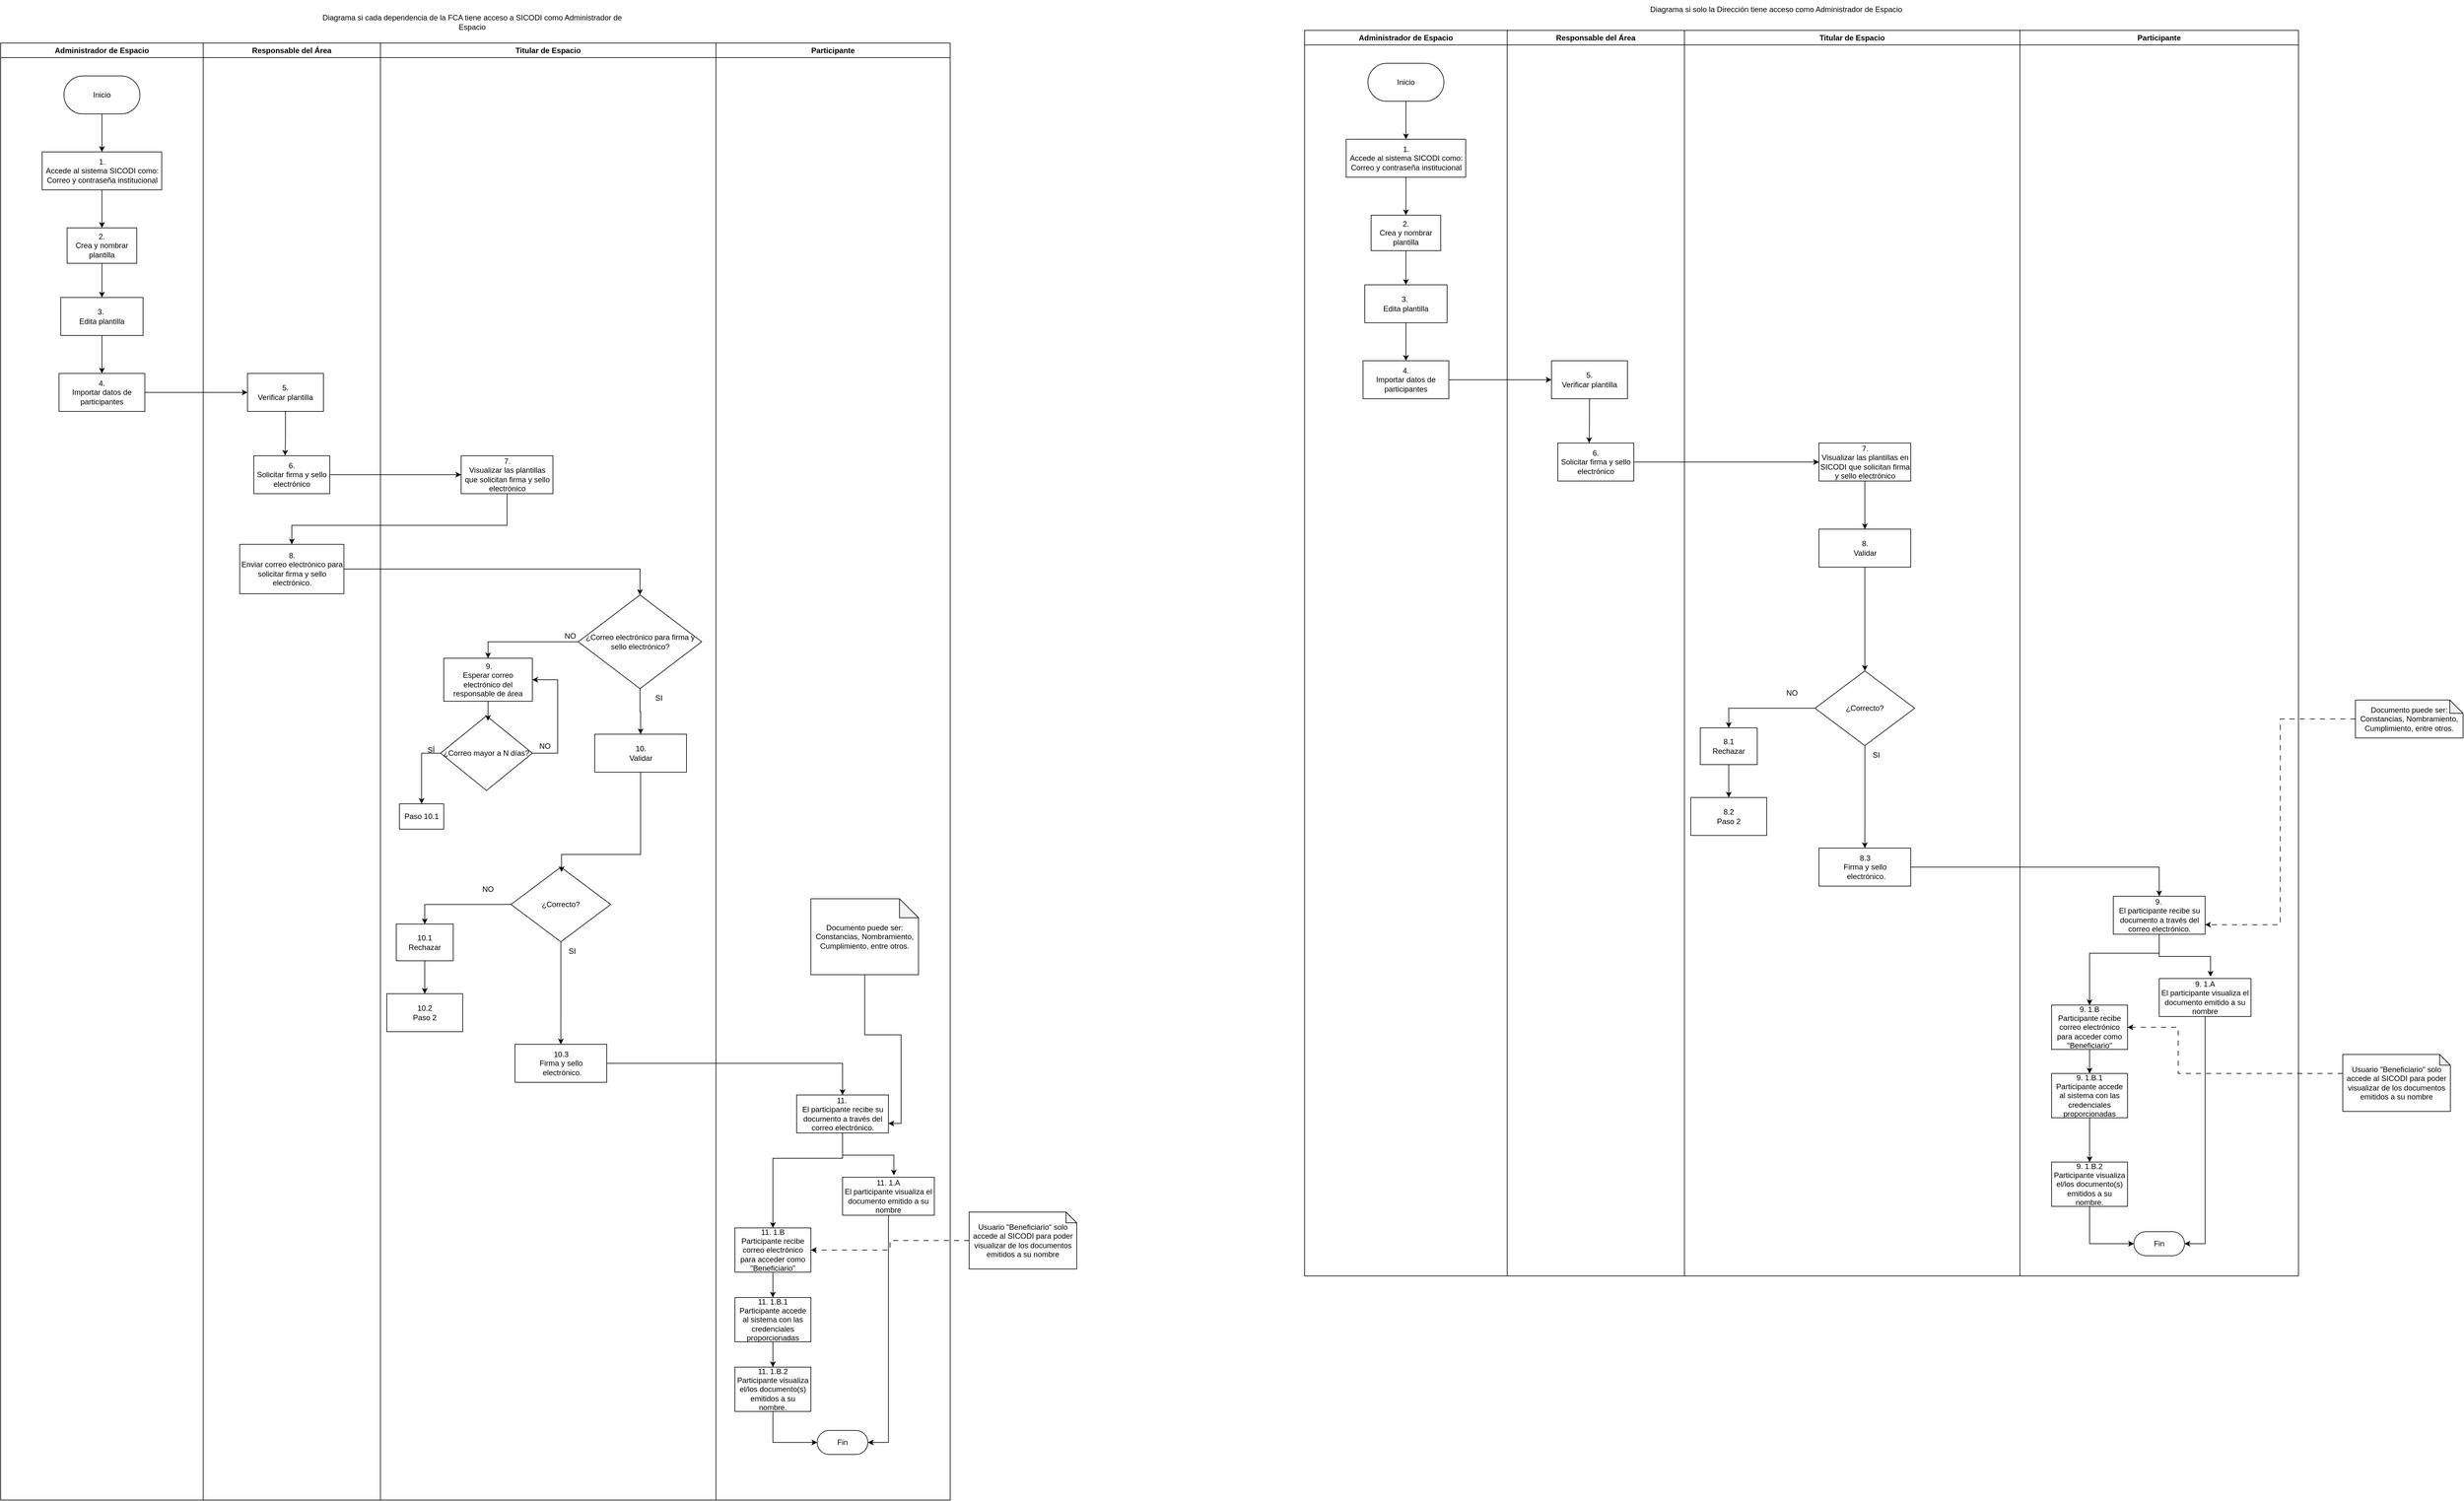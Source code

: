 <mxfile version="26.0.5">
  <diagram name="Page-1" id="e7e014a7-5840-1c2e-5031-d8a46d1fe8dd">
    <mxGraphModel dx="4840" dy="2656" grid="1" gridSize="10" guides="1" tooltips="1" connect="1" arrows="1" fold="1" page="1" pageScale="1" pageWidth="1169" pageHeight="826" background="none" math="0" shadow="0">
      <root>
        <mxCell id="0" />
        <mxCell id="1" parent="0" />
        <mxCell id="2" value="Administrador de Espacio" style="swimlane;whiteSpace=wrap" parent="1" vertex="1">
          <mxGeometry y="128" width="320" height="2302" as="geometry" />
        </mxCell>
        <mxCell id="5J1f-jiPpOXVaAHq2X4_-67" style="edgeStyle=orthogonalEdgeStyle;rounded=0;orthogonalLoop=1;jettySize=auto;html=1;" parent="2" source="fzZ7-fXXEc63i02S0-_m-42" target="fzZ7-fXXEc63i02S0-_m-44" edge="1">
          <mxGeometry relative="1" as="geometry" />
        </mxCell>
        <mxCell id="fzZ7-fXXEc63i02S0-_m-42" value="Inicio" style="rounded=1;whiteSpace=wrap;html=1;arcSize=50;" parent="2" vertex="1">
          <mxGeometry x="100.01" y="52" width="120" height="60" as="geometry" />
        </mxCell>
        <mxCell id="5J1f-jiPpOXVaAHq2X4_-68" style="edgeStyle=orthogonalEdgeStyle;rounded=0;orthogonalLoop=1;jettySize=auto;html=1;entryX=0.5;entryY=0;entryDx=0;entryDy=0;" parent="2" source="fzZ7-fXXEc63i02S0-_m-44" target="fzZ7-fXXEc63i02S0-_m-46" edge="1">
          <mxGeometry relative="1" as="geometry" />
        </mxCell>
        <mxCell id="fzZ7-fXXEc63i02S0-_m-44" value="&lt;div align=&quot;center&quot;&gt;1.&lt;br&gt;&lt;/div&gt;&lt;div&gt;Accede al sistema SICODI como: Correo y contraseña institucional&lt;/div&gt;" style="rounded=0;whiteSpace=wrap;html=1;" parent="2" vertex="1">
          <mxGeometry x="65.57" y="172" width="188.87" height="60" as="geometry" />
        </mxCell>
        <mxCell id="5J1f-jiPpOXVaAHq2X4_-69" style="edgeStyle=orthogonalEdgeStyle;rounded=0;orthogonalLoop=1;jettySize=auto;html=1;entryX=0.5;entryY=0;entryDx=0;entryDy=0;" parent="2" source="fzZ7-fXXEc63i02S0-_m-46" target="5J1f-jiPpOXVaAHq2X4_-41" edge="1">
          <mxGeometry relative="1" as="geometry" />
        </mxCell>
        <mxCell id="fzZ7-fXXEc63i02S0-_m-46" value="&lt;div&gt;2.&lt;br&gt;&lt;/div&gt;&lt;div&gt;Crea y nombrar plantilla&lt;br&gt;&lt;/div&gt;" style="rounded=0;whiteSpace=wrap;html=1;" parent="2" vertex="1">
          <mxGeometry x="105.01" y="292" width="110" height="56" as="geometry" />
        </mxCell>
        <mxCell id="5J1f-jiPpOXVaAHq2X4_-70" style="edgeStyle=orthogonalEdgeStyle;rounded=0;orthogonalLoop=1;jettySize=auto;html=1;exitX=0.5;exitY=1;exitDx=0;exitDy=0;entryX=0.5;entryY=0;entryDx=0;entryDy=0;" parent="2" source="5J1f-jiPpOXVaAHq2X4_-41" target="5J1f-jiPpOXVaAHq2X4_-42" edge="1">
          <mxGeometry relative="1" as="geometry" />
        </mxCell>
        <mxCell id="5J1f-jiPpOXVaAHq2X4_-41" value="&lt;div&gt;3.&amp;nbsp;&lt;/div&gt;&lt;div&gt;Edita plantilla&lt;/div&gt;" style="rounded=0;whiteSpace=wrap;html=1;" parent="2" vertex="1">
          <mxGeometry x="95.01" y="402" width="130" height="60" as="geometry" />
        </mxCell>
        <mxCell id="5J1f-jiPpOXVaAHq2X4_-42" value="&lt;div&gt;4.&lt;/div&gt;&lt;div&gt;Importar datos de participantes&lt;br&gt;&lt;/div&gt;" style="rounded=0;whiteSpace=wrap;html=1;" parent="2" vertex="1">
          <mxGeometry x="92.23" y="522" width="135.57" height="60" as="geometry" />
        </mxCell>
        <mxCell id="3" value="Responsable del Área" style="swimlane;whiteSpace=wrap" parent="1" vertex="1">
          <mxGeometry x="320" y="128" width="280" height="2302" as="geometry" />
        </mxCell>
        <mxCell id="5J1f-jiPpOXVaAHq2X4_-43" value="&lt;div&gt;5.&lt;/div&gt;&lt;div&gt;Verificar plantilla&lt;br&gt;&lt;/div&gt;" style="rounded=0;whiteSpace=wrap;html=1;" parent="3" vertex="1">
          <mxGeometry x="70" y="522" width="120" height="60" as="geometry" />
        </mxCell>
        <mxCell id="5J1f-jiPpOXVaAHq2X4_-44" value="&lt;div&gt;6.&lt;/div&gt;&lt;div&gt;Solicitar firma y sello electrónico&lt;br&gt;&lt;/div&gt;" style="rounded=0;whiteSpace=wrap;html=1;" parent="3" vertex="1">
          <mxGeometry x="80" y="652" width="120" height="60" as="geometry" />
        </mxCell>
        <mxCell id="5J1f-jiPpOXVaAHq2X4_-45" value="&lt;div&gt;8.&lt;/div&gt;Enviar correo electrónico para solicitar firma y sello electrónico." style="rounded=0;whiteSpace=wrap;html=1;" parent="3" vertex="1">
          <mxGeometry x="57.75" y="792" width="164.5" height="78" as="geometry" />
        </mxCell>
        <mxCell id="5J1f-jiPpOXVaAHq2X4_-72" style="edgeStyle=orthogonalEdgeStyle;rounded=0;orthogonalLoop=1;jettySize=auto;html=1;entryX=0.412;entryY=-0.002;entryDx=0;entryDy=0;entryPerimeter=0;" parent="3" source="5J1f-jiPpOXVaAHq2X4_-43" target="5J1f-jiPpOXVaAHq2X4_-44" edge="1">
          <mxGeometry relative="1" as="geometry" />
        </mxCell>
        <mxCell id="4" value="Titular de Espacio" style="swimlane;whiteSpace=wrap" parent="1" vertex="1">
          <mxGeometry x="600" y="128" width="530" height="2302" as="geometry" />
        </mxCell>
        <mxCell id="5J1f-jiPpOXVaAHq2X4_-46" value="&lt;div&gt;7.&lt;/div&gt;&lt;div&gt;Visualizar las plantillas que solicitan firma y sello electrónico&lt;br&gt;&lt;/div&gt;" style="rounded=0;whiteSpace=wrap;html=1;" parent="4" vertex="1">
          <mxGeometry x="127.5" y="652" width="145" height="60" as="geometry" />
        </mxCell>
        <mxCell id="5J1f-jiPpOXVaAHq2X4_-49" style="edgeStyle=orthogonalEdgeStyle;rounded=0;orthogonalLoop=1;jettySize=auto;html=1;entryX=0.5;entryY=0;entryDx=0;entryDy=0;" parent="4" source="5J1f-jiPpOXVaAHq2X4_-47" target="5J1f-jiPpOXVaAHq2X4_-48" edge="1">
          <mxGeometry relative="1" as="geometry" />
        </mxCell>
        <mxCell id="5J1f-jiPpOXVaAHq2X4_-50" style="edgeStyle=orthogonalEdgeStyle;rounded=0;orthogonalLoop=1;jettySize=auto;html=1;entryX=0.5;entryY=0;entryDx=0;entryDy=0;" parent="4" source="5J1f-jiPpOXVaAHq2X4_-47" target="5J1f-jiPpOXVaAHq2X4_-51" edge="1">
          <mxGeometry relative="1" as="geometry">
            <mxPoint x="410" y="1082" as="targetPoint" />
          </mxGeometry>
        </mxCell>
        <mxCell id="5J1f-jiPpOXVaAHq2X4_-47" value="¿Correo electrónico para firma y sello electrónico?" style="rhombus;whiteSpace=wrap;html=1;" parent="4" vertex="1">
          <mxGeometry x="312.5" y="872" width="195" height="148" as="geometry" />
        </mxCell>
        <mxCell id="5J1f-jiPpOXVaAHq2X4_-48" value="&lt;div&gt;&amp;nbsp;9.&lt;/div&gt;&lt;div&gt;Esperar correo electrónico del responsable de área&lt;/div&gt;" style="rounded=0;whiteSpace=wrap;html=1;" parent="4" vertex="1">
          <mxGeometry x="100" y="972" width="140" height="68" as="geometry" />
        </mxCell>
        <mxCell id="5J1f-jiPpOXVaAHq2X4_-51" value="10.&lt;br&gt;&lt;div&gt;Validar&lt;/div&gt;" style="rounded=0;whiteSpace=wrap;html=1;" parent="4" vertex="1">
          <mxGeometry x="338.5" y="1092" width="145" height="60" as="geometry" />
        </mxCell>
        <mxCell id="5J1f-jiPpOXVaAHq2X4_-56" style="edgeStyle=orthogonalEdgeStyle;rounded=0;orthogonalLoop=1;jettySize=auto;html=1;entryX=0.5;entryY=0;entryDx=0;entryDy=0;" parent="4" source="5J1f-jiPpOXVaAHq2X4_-52" target="5J1f-jiPpOXVaAHq2X4_-54" edge="1">
          <mxGeometry relative="1" as="geometry" />
        </mxCell>
        <mxCell id="5J1f-jiPpOXVaAHq2X4_-57" style="edgeStyle=orthogonalEdgeStyle;rounded=0;orthogonalLoop=1;jettySize=auto;html=1;" parent="4" source="5J1f-jiPpOXVaAHq2X4_-52" target="5J1f-jiPpOXVaAHq2X4_-53" edge="1">
          <mxGeometry relative="1" as="geometry" />
        </mxCell>
        <mxCell id="5J1f-jiPpOXVaAHq2X4_-52" value="¿Correcto?" style="rhombus;whiteSpace=wrap;html=1;" parent="4" vertex="1">
          <mxGeometry x="206.25" y="1302" width="157.5" height="118" as="geometry" />
        </mxCell>
        <mxCell id="5J1f-jiPpOXVaAHq2X4_-53" value="&lt;div&gt;10.3&lt;/div&gt;&lt;div&gt;Firma y sello&lt;/div&gt;&amp;nbsp;electrónico." style="rounded=0;whiteSpace=wrap;html=1;" parent="4" vertex="1">
          <mxGeometry x="212.5" y="1582" width="145" height="60" as="geometry" />
        </mxCell>
        <mxCell id="5J1f-jiPpOXVaAHq2X4_-58" style="edgeStyle=orthogonalEdgeStyle;rounded=0;orthogonalLoop=1;jettySize=auto;html=1;" parent="4" source="5J1f-jiPpOXVaAHq2X4_-54" target="5J1f-jiPpOXVaAHq2X4_-55" edge="1">
          <mxGeometry relative="1" as="geometry" />
        </mxCell>
        <mxCell id="5J1f-jiPpOXVaAHq2X4_-54" value="&lt;div&gt;10.1&lt;br&gt;&lt;/div&gt;&lt;div&gt;Rechazar&lt;/div&gt;" style="rounded=0;whiteSpace=wrap;html=1;" parent="4" vertex="1">
          <mxGeometry x="25" y="1392" width="90" height="58" as="geometry" />
        </mxCell>
        <mxCell id="5J1f-jiPpOXVaAHq2X4_-55" value="10.2&lt;br&gt;&lt;div&gt;Paso 2&lt;/div&gt;" style="rounded=0;whiteSpace=wrap;html=1;" parent="4" vertex="1">
          <mxGeometry x="10" y="1502" width="120" height="60" as="geometry" />
        </mxCell>
        <mxCell id="TSnaIQm4iTl3TKL8E2NF-4" value="NO" style="text;html=1;align=center;verticalAlign=middle;whiteSpace=wrap;rounded=0;" parent="4" vertex="1">
          <mxGeometry x="270" y="922" width="60" height="30" as="geometry" />
        </mxCell>
        <mxCell id="TSnaIQm4iTl3TKL8E2NF-5" value="SI" style="text;html=1;align=center;verticalAlign=middle;whiteSpace=wrap;rounded=0;" parent="4" vertex="1">
          <mxGeometry x="410" y="1020" width="60" height="30" as="geometry" />
        </mxCell>
        <mxCell id="TSnaIQm4iTl3TKL8E2NF-6" value="NO" style="text;html=1;align=center;verticalAlign=middle;whiteSpace=wrap;rounded=0;" parent="4" vertex="1">
          <mxGeometry x="140" y="1322" width="60" height="30" as="geometry" />
        </mxCell>
        <mxCell id="TSnaIQm4iTl3TKL8E2NF-8" value="SI" style="text;html=1;align=center;verticalAlign=middle;whiteSpace=wrap;rounded=0;" parent="4" vertex="1">
          <mxGeometry x="272.5" y="1420" width="60" height="30" as="geometry" />
        </mxCell>
        <mxCell id="4OVdlOTqd-Aykf6GKvNd-38" style="edgeStyle=orthogonalEdgeStyle;rounded=0;orthogonalLoop=1;jettySize=auto;html=1;entryX=0.507;entryY=0.066;entryDx=0;entryDy=0;entryPerimeter=0;" edge="1" parent="4" source="5J1f-jiPpOXVaAHq2X4_-51" target="5J1f-jiPpOXVaAHq2X4_-52">
          <mxGeometry relative="1" as="geometry">
            <Array as="points">
              <mxPoint x="411" y="1282" />
              <mxPoint x="286" y="1282" />
            </Array>
          </mxGeometry>
        </mxCell>
        <mxCell id="4OVdlOTqd-Aykf6GKvNd-47" style="edgeStyle=orthogonalEdgeStyle;rounded=0;orthogonalLoop=1;jettySize=auto;html=1;entryX=0.5;entryY=0;entryDx=0;entryDy=0;exitX=0;exitY=0.5;exitDx=0;exitDy=0;" edge="1" parent="4" source="4OVdlOTqd-Aykf6GKvNd-39" target="4OVdlOTqd-Aykf6GKvNd-41">
          <mxGeometry relative="1" as="geometry" />
        </mxCell>
        <mxCell id="4OVdlOTqd-Aykf6GKvNd-39" value="¿Correo mayor a N días?" style="rhombus;whiteSpace=wrap;html=1;" vertex="1" parent="4">
          <mxGeometry x="95" y="1063" width="145" height="118" as="geometry" />
        </mxCell>
        <mxCell id="4OVdlOTqd-Aykf6GKvNd-40" style="edgeStyle=orthogonalEdgeStyle;rounded=0;orthogonalLoop=1;jettySize=auto;html=1;entryX=0.516;entryY=0.066;entryDx=0;entryDy=0;entryPerimeter=0;" edge="1" parent="4" source="5J1f-jiPpOXVaAHq2X4_-48" target="4OVdlOTqd-Aykf6GKvNd-39">
          <mxGeometry relative="1" as="geometry" />
        </mxCell>
        <mxCell id="4OVdlOTqd-Aykf6GKvNd-41" value="Paso 10.1" style="rounded=0;whiteSpace=wrap;html=1;" vertex="1" parent="4">
          <mxGeometry x="30" y="1202" width="70" height="40" as="geometry" />
        </mxCell>
        <mxCell id="4OVdlOTqd-Aykf6GKvNd-49" value="NO" style="text;html=1;align=center;verticalAlign=middle;whiteSpace=wrap;rounded=0;" vertex="1" parent="4">
          <mxGeometry x="230" y="1096" width="60" height="30" as="geometry" />
        </mxCell>
        <mxCell id="4OVdlOTqd-Aykf6GKvNd-51" value="" style="endArrow=classic;html=1;rounded=0;exitX=1;exitY=0.5;exitDx=0;exitDy=0;entryX=1;entryY=0.5;entryDx=0;entryDy=0;" edge="1" parent="4" source="4OVdlOTqd-Aykf6GKvNd-39" target="5J1f-jiPpOXVaAHq2X4_-48">
          <mxGeometry width="50" height="50" relative="1" as="geometry">
            <mxPoint x="250" y="1122" as="sourcePoint" />
            <mxPoint x="280" y="1012" as="targetPoint" />
            <Array as="points">
              <mxPoint x="280" y="1122" />
              <mxPoint x="280" y="1006" />
            </Array>
          </mxGeometry>
        </mxCell>
        <mxCell id="5J1f-jiPpOXVaAHq2X4_-62" style="edgeStyle=orthogonalEdgeStyle;rounded=0;orthogonalLoop=1;jettySize=auto;html=1;" parent="1" source="5J1f-jiPpOXVaAHq2X4_-44" target="5J1f-jiPpOXVaAHq2X4_-46" edge="1">
          <mxGeometry relative="1" as="geometry" />
        </mxCell>
        <mxCell id="5J1f-jiPpOXVaAHq2X4_-65" value="" style="endArrow=classic;html=1;rounded=0;exitX=0.5;exitY=1;exitDx=0;exitDy=0;entryX=0.5;entryY=0;entryDx=0;entryDy=0;" parent="1" source="5J1f-jiPpOXVaAHq2X4_-46" target="5J1f-jiPpOXVaAHq2X4_-45" edge="1">
          <mxGeometry width="50" height="50" relative="1" as="geometry">
            <mxPoint x="1100" y="1020" as="sourcePoint" />
            <mxPoint x="1150" y="970" as="targetPoint" />
            <Array as="points">
              <mxPoint x="800" y="890" />
              <mxPoint x="460" y="890" />
            </Array>
          </mxGeometry>
        </mxCell>
        <mxCell id="5J1f-jiPpOXVaAHq2X4_-71" style="edgeStyle=orthogonalEdgeStyle;rounded=0;orthogonalLoop=1;jettySize=auto;html=1;entryX=0;entryY=0.5;entryDx=0;entryDy=0;" parent="1" source="5J1f-jiPpOXVaAHq2X4_-42" target="5J1f-jiPpOXVaAHq2X4_-43" edge="1">
          <mxGeometry relative="1" as="geometry" />
        </mxCell>
        <mxCell id="5J1f-jiPpOXVaAHq2X4_-74" style="edgeStyle=orthogonalEdgeStyle;rounded=0;orthogonalLoop=1;jettySize=auto;html=1;entryX=0.5;entryY=0;entryDx=0;entryDy=0;" parent="1" source="5J1f-jiPpOXVaAHq2X4_-45" target="5J1f-jiPpOXVaAHq2X4_-47" edge="1">
          <mxGeometry relative="1" as="geometry" />
        </mxCell>
        <mxCell id="TSnaIQm4iTl3TKL8E2NF-31" value="Participante" style="swimlane;whiteSpace=wrap;html=1;" parent="1" vertex="1">
          <mxGeometry x="1130" y="128" width="370" height="2302" as="geometry" />
        </mxCell>
        <mxCell id="5J1f-jiPpOXVaAHq2X4_-76" value="Fin" style="rounded=1;whiteSpace=wrap;html=1;arcSize=50;" parent="TSnaIQm4iTl3TKL8E2NF-31" vertex="1">
          <mxGeometry x="160" y="2192" width="80" height="38" as="geometry" />
        </mxCell>
        <mxCell id="4OVdlOTqd-Aykf6GKvNd-8" style="edgeStyle=orthogonalEdgeStyle;rounded=0;orthogonalLoop=1;jettySize=auto;html=1;entryX=0.5;entryY=0;entryDx=0;entryDy=0;" edge="1" parent="TSnaIQm4iTl3TKL8E2NF-31" source="TSnaIQm4iTl3TKL8E2NF-32" target="4OVdlOTqd-Aykf6GKvNd-4">
          <mxGeometry relative="1" as="geometry">
            <Array as="points">
              <mxPoint x="200" y="1762" />
              <mxPoint x="90" y="1762" />
            </Array>
          </mxGeometry>
        </mxCell>
        <mxCell id="TSnaIQm4iTl3TKL8E2NF-32" value="&lt;div&gt;11.&amp;nbsp;&lt;/div&gt;&lt;div&gt;El participante recibe su documento a través del correo electrónico. &lt;/div&gt;" style="rounded=0;whiteSpace=wrap;html=1;" parent="TSnaIQm4iTl3TKL8E2NF-31" vertex="1">
          <mxGeometry x="127.5" y="1662" width="145" height="60" as="geometry" />
        </mxCell>
        <mxCell id="gqnUmsEZRy-foJ-LfT6I-5" style="edgeStyle=orthogonalEdgeStyle;rounded=0;orthogonalLoop=1;jettySize=auto;html=1;entryX=1;entryY=0.75;entryDx=0;entryDy=0;" parent="TSnaIQm4iTl3TKL8E2NF-31" source="TSnaIQm4iTl3TKL8E2NF-33" target="TSnaIQm4iTl3TKL8E2NF-32" edge="1">
          <mxGeometry relative="1" as="geometry" />
        </mxCell>
        <mxCell id="TSnaIQm4iTl3TKL8E2NF-33" value="Documento puede ser: Constancias, Nombramiento, Cumplimiento, entre otros." style="shape=note;whiteSpace=wrap;html=1;backgroundOutline=1;darkOpacity=0.05;" parent="TSnaIQm4iTl3TKL8E2NF-31" vertex="1">
          <mxGeometry x="150" y="1352" width="170" height="120" as="geometry" />
        </mxCell>
        <mxCell id="4OVdlOTqd-Aykf6GKvNd-7" style="edgeStyle=orthogonalEdgeStyle;rounded=0;orthogonalLoop=1;jettySize=auto;html=1;entryX=1;entryY=0.5;entryDx=0;entryDy=0;" edge="1" parent="TSnaIQm4iTl3TKL8E2NF-31" source="4OVdlOTqd-Aykf6GKvNd-5" target="5J1f-jiPpOXVaAHq2X4_-76">
          <mxGeometry relative="1" as="geometry" />
        </mxCell>
        <mxCell id="4OVdlOTqd-Aykf6GKvNd-5" value="&lt;div&gt;11. 1.A&lt;br&gt;&lt;/div&gt;&lt;div&gt;El participante visualiza el documento emitido a su nombre&lt;br&gt;&lt;/div&gt;" style="rounded=0;whiteSpace=wrap;html=1;" vertex="1" parent="TSnaIQm4iTl3TKL8E2NF-31">
          <mxGeometry x="200" y="1792" width="145" height="60" as="geometry" />
        </mxCell>
        <mxCell id="4OVdlOTqd-Aykf6GKvNd-6" style="edgeStyle=orthogonalEdgeStyle;rounded=0;orthogonalLoop=1;jettySize=auto;html=1;entryX=0.559;entryY=-0.05;entryDx=0;entryDy=0;entryPerimeter=0;" edge="1" parent="TSnaIQm4iTl3TKL8E2NF-31" source="TSnaIQm4iTl3TKL8E2NF-32" target="4OVdlOTqd-Aykf6GKvNd-5">
          <mxGeometry relative="1" as="geometry" />
        </mxCell>
        <mxCell id="4OVdlOTqd-Aykf6GKvNd-20" style="edgeStyle=orthogonalEdgeStyle;rounded=0;orthogonalLoop=1;jettySize=auto;html=1;entryX=0.5;entryY=0;entryDx=0;entryDy=0;" edge="1" parent="TSnaIQm4iTl3TKL8E2NF-31" source="4OVdlOTqd-Aykf6GKvNd-4" target="4OVdlOTqd-Aykf6GKvNd-19">
          <mxGeometry relative="1" as="geometry" />
        </mxCell>
        <mxCell id="4OVdlOTqd-Aykf6GKvNd-4" value="&lt;div&gt;11. 1.B&lt;br&gt;&lt;/div&gt;&lt;div&gt;Participante recibe correo electrónico para acceder como &quot;Beneficiario&quot;&lt;br&gt;&lt;/div&gt;" style="rounded=0;whiteSpace=wrap;html=1;" vertex="1" parent="TSnaIQm4iTl3TKL8E2NF-31">
          <mxGeometry x="30" y="1872" width="120" height="70" as="geometry" />
        </mxCell>
        <mxCell id="4OVdlOTqd-Aykf6GKvNd-36" style="edgeStyle=orthogonalEdgeStyle;rounded=0;orthogonalLoop=1;jettySize=auto;html=1;" edge="1" parent="TSnaIQm4iTl3TKL8E2NF-31" source="4OVdlOTqd-Aykf6GKvNd-19" target="4OVdlOTqd-Aykf6GKvNd-33">
          <mxGeometry relative="1" as="geometry" />
        </mxCell>
        <mxCell id="4OVdlOTqd-Aykf6GKvNd-19" value="&lt;div&gt;11. 1.B.1&lt;br&gt;&lt;/div&gt;&lt;div&gt;Participante accede al sistema con las credenciales proporcionadas&lt;br&gt;&lt;/div&gt;" style="rounded=0;whiteSpace=wrap;html=1;" vertex="1" parent="TSnaIQm4iTl3TKL8E2NF-31">
          <mxGeometry x="30" y="1982" width="120" height="70" as="geometry" />
        </mxCell>
        <mxCell id="4OVdlOTqd-Aykf6GKvNd-37" style="edgeStyle=orthogonalEdgeStyle;rounded=0;orthogonalLoop=1;jettySize=auto;html=1;entryX=0;entryY=0.5;entryDx=0;entryDy=0;exitX=0.5;exitY=1;exitDx=0;exitDy=0;" edge="1" parent="TSnaIQm4iTl3TKL8E2NF-31" source="4OVdlOTqd-Aykf6GKvNd-33" target="5J1f-jiPpOXVaAHq2X4_-76">
          <mxGeometry relative="1" as="geometry" />
        </mxCell>
        <mxCell id="4OVdlOTqd-Aykf6GKvNd-33" value="&lt;div&gt;11. 1.B.2&lt;br&gt;&lt;/div&gt;&lt;div&gt;Participante visualiza el/los documento(s) emitidos a su nombre.&lt;br&gt;&lt;/div&gt;" style="rounded=0;whiteSpace=wrap;html=1;" vertex="1" parent="TSnaIQm4iTl3TKL8E2NF-31">
          <mxGeometry x="30" y="2092" width="120" height="70" as="geometry" />
        </mxCell>
        <mxCell id="TSnaIQm4iTl3TKL8E2NF-34" style="edgeStyle=orthogonalEdgeStyle;rounded=0;orthogonalLoop=1;jettySize=auto;html=1;" parent="1" source="5J1f-jiPpOXVaAHq2X4_-53" target="TSnaIQm4iTl3TKL8E2NF-32" edge="1">
          <mxGeometry relative="1" as="geometry" />
        </mxCell>
        <mxCell id="4OVdlOTqd-Aykf6GKvNd-52" value="SÍ" style="text;html=1;align=center;verticalAlign=middle;whiteSpace=wrap;rounded=0;" vertex="1" parent="1">
          <mxGeometry x="650" y="1230" width="60" height="30" as="geometry" />
        </mxCell>
        <mxCell id="4OVdlOTqd-Aykf6GKvNd-54" value="Diagrama si cada dependencia de la FCA tiene acceso a SICODI como Administrador de Espacio" style="text;html=1;align=center;verticalAlign=middle;whiteSpace=wrap;rounded=0;" vertex="1" parent="1">
          <mxGeometry x="490" y="80" width="510" height="30" as="geometry" />
        </mxCell>
        <mxCell id="4OVdlOTqd-Aykf6GKvNd-55" value="Administrador de Espacio" style="swimlane;whiteSpace=wrap" vertex="1" parent="1">
          <mxGeometry x="2060" y="108" width="320" height="1968" as="geometry" />
        </mxCell>
        <mxCell id="4OVdlOTqd-Aykf6GKvNd-56" style="edgeStyle=orthogonalEdgeStyle;rounded=0;orthogonalLoop=1;jettySize=auto;html=1;" edge="1" parent="4OVdlOTqd-Aykf6GKvNd-55" source="4OVdlOTqd-Aykf6GKvNd-57" target="4OVdlOTqd-Aykf6GKvNd-59">
          <mxGeometry relative="1" as="geometry" />
        </mxCell>
        <mxCell id="4OVdlOTqd-Aykf6GKvNd-57" value="Inicio" style="rounded=1;whiteSpace=wrap;html=1;arcSize=50;" vertex="1" parent="4OVdlOTqd-Aykf6GKvNd-55">
          <mxGeometry x="100.01" y="52" width="120" height="60" as="geometry" />
        </mxCell>
        <mxCell id="4OVdlOTqd-Aykf6GKvNd-58" style="edgeStyle=orthogonalEdgeStyle;rounded=0;orthogonalLoop=1;jettySize=auto;html=1;entryX=0.5;entryY=0;entryDx=0;entryDy=0;" edge="1" parent="4OVdlOTqd-Aykf6GKvNd-55" source="4OVdlOTqd-Aykf6GKvNd-59" target="4OVdlOTqd-Aykf6GKvNd-61">
          <mxGeometry relative="1" as="geometry" />
        </mxCell>
        <mxCell id="4OVdlOTqd-Aykf6GKvNd-59" value="&lt;div align=&quot;center&quot;&gt;1.&lt;br&gt;&lt;/div&gt;&lt;div&gt;Accede al sistema SICODI como: Correo y contraseña institucional&lt;/div&gt;" style="rounded=0;whiteSpace=wrap;html=1;" vertex="1" parent="4OVdlOTqd-Aykf6GKvNd-55">
          <mxGeometry x="65.57" y="172" width="188.87" height="60" as="geometry" />
        </mxCell>
        <mxCell id="4OVdlOTqd-Aykf6GKvNd-60" style="edgeStyle=orthogonalEdgeStyle;rounded=0;orthogonalLoop=1;jettySize=auto;html=1;entryX=0.5;entryY=0;entryDx=0;entryDy=0;" edge="1" parent="4OVdlOTqd-Aykf6GKvNd-55" source="4OVdlOTqd-Aykf6GKvNd-61" target="4OVdlOTqd-Aykf6GKvNd-63">
          <mxGeometry relative="1" as="geometry" />
        </mxCell>
        <mxCell id="4OVdlOTqd-Aykf6GKvNd-61" value="&lt;div&gt;2.&lt;br&gt;&lt;/div&gt;&lt;div&gt;Crea y nombrar plantilla&lt;br&gt;&lt;/div&gt;" style="rounded=0;whiteSpace=wrap;html=1;" vertex="1" parent="4OVdlOTqd-Aykf6GKvNd-55">
          <mxGeometry x="105.01" y="292" width="110" height="56" as="geometry" />
        </mxCell>
        <mxCell id="4OVdlOTqd-Aykf6GKvNd-62" style="edgeStyle=orthogonalEdgeStyle;rounded=0;orthogonalLoop=1;jettySize=auto;html=1;exitX=0.5;exitY=1;exitDx=0;exitDy=0;entryX=0.5;entryY=0;entryDx=0;entryDy=0;" edge="1" parent="4OVdlOTqd-Aykf6GKvNd-55" source="4OVdlOTqd-Aykf6GKvNd-63" target="4OVdlOTqd-Aykf6GKvNd-64">
          <mxGeometry relative="1" as="geometry" />
        </mxCell>
        <mxCell id="4OVdlOTqd-Aykf6GKvNd-63" value="&lt;div&gt;3.&amp;nbsp;&lt;/div&gt;&lt;div&gt;Edita plantilla&lt;/div&gt;" style="rounded=0;whiteSpace=wrap;html=1;" vertex="1" parent="4OVdlOTqd-Aykf6GKvNd-55">
          <mxGeometry x="95.01" y="402" width="130" height="60" as="geometry" />
        </mxCell>
        <mxCell id="4OVdlOTqd-Aykf6GKvNd-64" value="&lt;div&gt;4.&lt;/div&gt;&lt;div&gt;Importar datos de participantes&lt;br&gt;&lt;/div&gt;" style="rounded=0;whiteSpace=wrap;html=1;" vertex="1" parent="4OVdlOTqd-Aykf6GKvNd-55">
          <mxGeometry x="92.23" y="522" width="135.57" height="60" as="geometry" />
        </mxCell>
        <mxCell id="4OVdlOTqd-Aykf6GKvNd-65" value="Responsable del Área" style="swimlane;whiteSpace=wrap" vertex="1" parent="1">
          <mxGeometry x="2380" y="108" width="280" height="1968" as="geometry" />
        </mxCell>
        <mxCell id="4OVdlOTqd-Aykf6GKvNd-66" value="&lt;div&gt;5.&lt;/div&gt;&lt;div&gt;Verificar plantilla&lt;br&gt;&lt;/div&gt;" style="rounded=0;whiteSpace=wrap;html=1;" vertex="1" parent="4OVdlOTqd-Aykf6GKvNd-65">
          <mxGeometry x="70" y="522" width="120" height="60" as="geometry" />
        </mxCell>
        <mxCell id="4OVdlOTqd-Aykf6GKvNd-67" value="&lt;div&gt;6.&lt;/div&gt;&lt;div&gt;Solicitar firma y sello electrónico&lt;br&gt;&lt;/div&gt;" style="rounded=0;whiteSpace=wrap;html=1;" vertex="1" parent="4OVdlOTqd-Aykf6GKvNd-65">
          <mxGeometry x="80" y="652" width="120" height="60" as="geometry" />
        </mxCell>
        <mxCell id="4OVdlOTqd-Aykf6GKvNd-69" style="edgeStyle=orthogonalEdgeStyle;rounded=0;orthogonalLoop=1;jettySize=auto;html=1;entryX=0.412;entryY=-0.002;entryDx=0;entryDy=0;entryPerimeter=0;" edge="1" parent="4OVdlOTqd-Aykf6GKvNd-65" source="4OVdlOTqd-Aykf6GKvNd-66" target="4OVdlOTqd-Aykf6GKvNd-67">
          <mxGeometry relative="1" as="geometry" />
        </mxCell>
        <mxCell id="4OVdlOTqd-Aykf6GKvNd-70" value="Titular de Espacio" style="swimlane;whiteSpace=wrap" vertex="1" parent="1">
          <mxGeometry x="2660" y="108" width="530" height="1968" as="geometry" />
        </mxCell>
        <mxCell id="4OVdlOTqd-Aykf6GKvNd-118" style="edgeStyle=orthogonalEdgeStyle;rounded=0;orthogonalLoop=1;jettySize=auto;html=1;" edge="1" parent="4OVdlOTqd-Aykf6GKvNd-70" source="4OVdlOTqd-Aykf6GKvNd-71" target="4OVdlOTqd-Aykf6GKvNd-76">
          <mxGeometry relative="1" as="geometry" />
        </mxCell>
        <mxCell id="4OVdlOTqd-Aykf6GKvNd-71" value="&lt;div&gt;7.&lt;/div&gt;&lt;div&gt;Visualizar las plantillas en SICODI que solicitan firma y sello electrónico&lt;br&gt;&lt;/div&gt;" style="rounded=0;whiteSpace=wrap;html=1;" vertex="1" parent="4OVdlOTqd-Aykf6GKvNd-70">
          <mxGeometry x="212.5" y="652" width="145" height="60" as="geometry" />
        </mxCell>
        <mxCell id="4OVdlOTqd-Aykf6GKvNd-117" style="edgeStyle=orthogonalEdgeStyle;rounded=0;orthogonalLoop=1;jettySize=auto;html=1;entryX=0.5;entryY=0;entryDx=0;entryDy=0;" edge="1" parent="4OVdlOTqd-Aykf6GKvNd-70" source="4OVdlOTqd-Aykf6GKvNd-76" target="4OVdlOTqd-Aykf6GKvNd-79">
          <mxGeometry relative="1" as="geometry" />
        </mxCell>
        <mxCell id="4OVdlOTqd-Aykf6GKvNd-76" value="8.&lt;br&gt;&lt;div&gt;Validar&lt;/div&gt;" style="rounded=0;whiteSpace=wrap;html=1;" vertex="1" parent="4OVdlOTqd-Aykf6GKvNd-70">
          <mxGeometry x="212.5" y="788" width="145" height="60" as="geometry" />
        </mxCell>
        <mxCell id="4OVdlOTqd-Aykf6GKvNd-77" style="edgeStyle=orthogonalEdgeStyle;rounded=0;orthogonalLoop=1;jettySize=auto;html=1;entryX=0.5;entryY=0;entryDx=0;entryDy=0;" edge="1" parent="4OVdlOTqd-Aykf6GKvNd-70" source="4OVdlOTqd-Aykf6GKvNd-79" target="4OVdlOTqd-Aykf6GKvNd-82">
          <mxGeometry relative="1" as="geometry" />
        </mxCell>
        <mxCell id="4OVdlOTqd-Aykf6GKvNd-78" style="edgeStyle=orthogonalEdgeStyle;rounded=0;orthogonalLoop=1;jettySize=auto;html=1;" edge="1" parent="4OVdlOTqd-Aykf6GKvNd-70" source="4OVdlOTqd-Aykf6GKvNd-79" target="4OVdlOTqd-Aykf6GKvNd-80">
          <mxGeometry relative="1" as="geometry" />
        </mxCell>
        <mxCell id="4OVdlOTqd-Aykf6GKvNd-79" value="¿Correcto?" style="rhombus;whiteSpace=wrap;html=1;" vertex="1" parent="4OVdlOTqd-Aykf6GKvNd-70">
          <mxGeometry x="206.25" y="1012" width="157.5" height="118" as="geometry" />
        </mxCell>
        <mxCell id="4OVdlOTqd-Aykf6GKvNd-80" value="&lt;div&gt;8.3&lt;/div&gt;&lt;div&gt;Firma y sello&lt;/div&gt;&amp;nbsp;electrónico." style="rounded=0;whiteSpace=wrap;html=1;" vertex="1" parent="4OVdlOTqd-Aykf6GKvNd-70">
          <mxGeometry x="212.5" y="1292" width="145" height="60" as="geometry" />
        </mxCell>
        <mxCell id="4OVdlOTqd-Aykf6GKvNd-81" style="edgeStyle=orthogonalEdgeStyle;rounded=0;orthogonalLoop=1;jettySize=auto;html=1;" edge="1" parent="4OVdlOTqd-Aykf6GKvNd-70" source="4OVdlOTqd-Aykf6GKvNd-82" target="4OVdlOTqd-Aykf6GKvNd-83">
          <mxGeometry relative="1" as="geometry" />
        </mxCell>
        <mxCell id="4OVdlOTqd-Aykf6GKvNd-82" value="&lt;div&gt;8.1&lt;br&gt;&lt;/div&gt;&lt;div&gt;Rechazar&lt;/div&gt;" style="rounded=0;whiteSpace=wrap;html=1;" vertex="1" parent="4OVdlOTqd-Aykf6GKvNd-70">
          <mxGeometry x="25" y="1102" width="90" height="58" as="geometry" />
        </mxCell>
        <mxCell id="4OVdlOTqd-Aykf6GKvNd-83" value="8.2&lt;br&gt;&lt;div&gt;Paso 2&lt;/div&gt;" style="rounded=0;whiteSpace=wrap;html=1;" vertex="1" parent="4OVdlOTqd-Aykf6GKvNd-70">
          <mxGeometry x="10" y="1212" width="120" height="60" as="geometry" />
        </mxCell>
        <mxCell id="4OVdlOTqd-Aykf6GKvNd-86" value="NO" style="text;html=1;align=center;verticalAlign=middle;whiteSpace=wrap;rounded=0;" vertex="1" parent="4OVdlOTqd-Aykf6GKvNd-70">
          <mxGeometry x="140" y="1032" width="60" height="30" as="geometry" />
        </mxCell>
        <mxCell id="4OVdlOTqd-Aykf6GKvNd-87" value="SI" style="text;html=1;align=center;verticalAlign=middle;whiteSpace=wrap;rounded=0;" vertex="1" parent="4OVdlOTqd-Aykf6GKvNd-70">
          <mxGeometry x="272.5" y="1130" width="60" height="30" as="geometry" />
        </mxCell>
        <mxCell id="4OVdlOTqd-Aykf6GKvNd-95" style="edgeStyle=orthogonalEdgeStyle;rounded=0;orthogonalLoop=1;jettySize=auto;html=1;" edge="1" parent="1" source="4OVdlOTqd-Aykf6GKvNd-67" target="4OVdlOTqd-Aykf6GKvNd-71">
          <mxGeometry relative="1" as="geometry" />
        </mxCell>
        <mxCell id="4OVdlOTqd-Aykf6GKvNd-97" style="edgeStyle=orthogonalEdgeStyle;rounded=0;orthogonalLoop=1;jettySize=auto;html=1;entryX=0;entryY=0.5;entryDx=0;entryDy=0;" edge="1" parent="1" source="4OVdlOTqd-Aykf6GKvNd-64" target="4OVdlOTqd-Aykf6GKvNd-66">
          <mxGeometry relative="1" as="geometry" />
        </mxCell>
        <mxCell id="4OVdlOTqd-Aykf6GKvNd-99" value="Participante" style="swimlane;whiteSpace=wrap;html=1;" vertex="1" parent="1">
          <mxGeometry x="3190" y="108" width="440" height="1968" as="geometry" />
        </mxCell>
        <mxCell id="4OVdlOTqd-Aykf6GKvNd-100" value="Fin" style="rounded=1;whiteSpace=wrap;html=1;arcSize=50;" vertex="1" parent="4OVdlOTqd-Aykf6GKvNd-99">
          <mxGeometry x="180" y="1898" width="80" height="38" as="geometry" />
        </mxCell>
        <mxCell id="4OVdlOTqd-Aykf6GKvNd-101" style="edgeStyle=orthogonalEdgeStyle;rounded=0;orthogonalLoop=1;jettySize=auto;html=1;entryX=0.5;entryY=0;entryDx=0;entryDy=0;" edge="1" parent="4OVdlOTqd-Aykf6GKvNd-99" source="4OVdlOTqd-Aykf6GKvNd-102" target="4OVdlOTqd-Aykf6GKvNd-109">
          <mxGeometry relative="1" as="geometry">
            <Array as="points">
              <mxPoint x="220" y="1458" />
              <mxPoint x="110" y="1458" />
            </Array>
          </mxGeometry>
        </mxCell>
        <mxCell id="4OVdlOTqd-Aykf6GKvNd-102" value="&lt;div&gt;9.&amp;nbsp;&lt;/div&gt;&lt;div&gt;El participante recibe su documento a través del correo electrónico. &lt;/div&gt;" style="rounded=0;whiteSpace=wrap;html=1;" vertex="1" parent="4OVdlOTqd-Aykf6GKvNd-99">
          <mxGeometry x="147.5" y="1368" width="145" height="60" as="geometry" />
        </mxCell>
        <mxCell id="4OVdlOTqd-Aykf6GKvNd-105" style="edgeStyle=orthogonalEdgeStyle;rounded=0;orthogonalLoop=1;jettySize=auto;html=1;entryX=1;entryY=0.5;entryDx=0;entryDy=0;" edge="1" parent="4OVdlOTqd-Aykf6GKvNd-99" source="4OVdlOTqd-Aykf6GKvNd-106" target="4OVdlOTqd-Aykf6GKvNd-100">
          <mxGeometry relative="1" as="geometry" />
        </mxCell>
        <mxCell id="4OVdlOTqd-Aykf6GKvNd-106" value="&lt;div&gt;9. 1.A&lt;br&gt;&lt;/div&gt;&lt;div&gt;El participante visualiza el documento emitido a su nombre&lt;br&gt;&lt;/div&gt;" style="rounded=0;whiteSpace=wrap;html=1;" vertex="1" parent="4OVdlOTqd-Aykf6GKvNd-99">
          <mxGeometry x="220" y="1498" width="145" height="60" as="geometry" />
        </mxCell>
        <mxCell id="4OVdlOTqd-Aykf6GKvNd-107" style="edgeStyle=orthogonalEdgeStyle;rounded=0;orthogonalLoop=1;jettySize=auto;html=1;entryX=0.559;entryY=-0.05;entryDx=0;entryDy=0;entryPerimeter=0;" edge="1" parent="4OVdlOTqd-Aykf6GKvNd-99" source="4OVdlOTqd-Aykf6GKvNd-102" target="4OVdlOTqd-Aykf6GKvNd-106">
          <mxGeometry relative="1" as="geometry" />
        </mxCell>
        <mxCell id="4OVdlOTqd-Aykf6GKvNd-108" style="edgeStyle=orthogonalEdgeStyle;rounded=0;orthogonalLoop=1;jettySize=auto;html=1;entryX=0.5;entryY=0;entryDx=0;entryDy=0;" edge="1" parent="4OVdlOTqd-Aykf6GKvNd-99" source="4OVdlOTqd-Aykf6GKvNd-109" target="4OVdlOTqd-Aykf6GKvNd-111">
          <mxGeometry relative="1" as="geometry" />
        </mxCell>
        <mxCell id="4OVdlOTqd-Aykf6GKvNd-109" value="&lt;div&gt;9. 1.B&lt;br&gt;&lt;/div&gt;&lt;div&gt;Participante recibe correo electrónico para acceder como &quot;Beneficiario&quot;&lt;br&gt;&lt;/div&gt;" style="rounded=0;whiteSpace=wrap;html=1;" vertex="1" parent="4OVdlOTqd-Aykf6GKvNd-99">
          <mxGeometry x="50" y="1540" width="120" height="70" as="geometry" />
        </mxCell>
        <mxCell id="4OVdlOTqd-Aykf6GKvNd-110" style="edgeStyle=orthogonalEdgeStyle;rounded=0;orthogonalLoop=1;jettySize=auto;html=1;" edge="1" parent="4OVdlOTqd-Aykf6GKvNd-99" source="4OVdlOTqd-Aykf6GKvNd-111" target="4OVdlOTqd-Aykf6GKvNd-113">
          <mxGeometry relative="1" as="geometry" />
        </mxCell>
        <mxCell id="4OVdlOTqd-Aykf6GKvNd-111" value="&lt;div&gt;9. 1.B.1&lt;br&gt;&lt;/div&gt;&lt;div&gt;Participante accede al sistema con las credenciales proporcionadas&lt;br&gt;&lt;/div&gt;" style="rounded=0;whiteSpace=wrap;html=1;" vertex="1" parent="4OVdlOTqd-Aykf6GKvNd-99">
          <mxGeometry x="50" y="1648" width="120" height="70" as="geometry" />
        </mxCell>
        <mxCell id="4OVdlOTqd-Aykf6GKvNd-112" style="edgeStyle=orthogonalEdgeStyle;rounded=0;orthogonalLoop=1;jettySize=auto;html=1;entryX=0;entryY=0.5;entryDx=0;entryDy=0;exitX=0.5;exitY=1;exitDx=0;exitDy=0;" edge="1" parent="4OVdlOTqd-Aykf6GKvNd-99" source="4OVdlOTqd-Aykf6GKvNd-113" target="4OVdlOTqd-Aykf6GKvNd-100">
          <mxGeometry relative="1" as="geometry" />
        </mxCell>
        <mxCell id="4OVdlOTqd-Aykf6GKvNd-113" value="&lt;div&gt;9. 1.B.2&lt;br&gt;&lt;/div&gt;&lt;div&gt;Participante visualiza el/los documento(s) emitidos a su nombre.&lt;br&gt;&lt;/div&gt;" style="rounded=0;whiteSpace=wrap;html=1;" vertex="1" parent="4OVdlOTqd-Aykf6GKvNd-99">
          <mxGeometry x="50" y="1788" width="120" height="70" as="geometry" />
        </mxCell>
        <mxCell id="4OVdlOTqd-Aykf6GKvNd-114" style="edgeStyle=orthogonalEdgeStyle;rounded=0;orthogonalLoop=1;jettySize=auto;html=1;" edge="1" parent="1" source="4OVdlOTqd-Aykf6GKvNd-80" target="4OVdlOTqd-Aykf6GKvNd-102">
          <mxGeometry relative="1" as="geometry" />
        </mxCell>
        <mxCell id="4OVdlOTqd-Aykf6GKvNd-116" value="Diagrama si solo la Dirección tiene acceso como Administrador de Espacio" style="text;html=1;align=center;verticalAlign=middle;whiteSpace=wrap;rounded=0;" vertex="1" parent="1">
          <mxGeometry x="2550" y="60" width="510" height="30" as="geometry" />
        </mxCell>
        <mxCell id="4OVdlOTqd-Aykf6GKvNd-104" value="Documento puede ser: Constancias, Nombramiento, Cumplimiento, entre otros." style="shape=note;whiteSpace=wrap;html=1;backgroundOutline=1;darkOpacity=0.05;size=21;" vertex="1" parent="1">
          <mxGeometry x="3720" y="1166" width="170" height="60" as="geometry" />
        </mxCell>
        <mxCell id="4OVdlOTqd-Aykf6GKvNd-103" style="edgeStyle=orthogonalEdgeStyle;rounded=0;orthogonalLoop=1;jettySize=auto;html=1;entryX=1;entryY=0.75;entryDx=0;entryDy=0;dashed=1;dashPattern=8 8;" edge="1" parent="1" source="4OVdlOTqd-Aykf6GKvNd-104" target="4OVdlOTqd-Aykf6GKvNd-102">
          <mxGeometry relative="1" as="geometry" />
        </mxCell>
        <mxCell id="4OVdlOTqd-Aykf6GKvNd-121" style="edgeStyle=orthogonalEdgeStyle;rounded=0;orthogonalLoop=1;jettySize=auto;html=1;entryX=1;entryY=0.5;entryDx=0;entryDy=0;dashed=1;dashPattern=8 8;" edge="1" parent="1" source="4OVdlOTqd-Aykf6GKvNd-120" target="4OVdlOTqd-Aykf6GKvNd-109">
          <mxGeometry relative="1" as="geometry">
            <Array as="points">
              <mxPoint x="3440" y="1756" />
              <mxPoint x="3440" y="1683" />
            </Array>
          </mxGeometry>
        </mxCell>
        <mxCell id="4OVdlOTqd-Aykf6GKvNd-120" value="Usuario &quot;Beneficiario&quot; solo accede al SICODI para poder visualizar de los documentos emitidos a su nombre" style="shape=note;whiteSpace=wrap;html=1;backgroundOutline=1;darkOpacity=0.05;size=17;" vertex="1" parent="1">
          <mxGeometry x="3700" y="1726" width="170" height="90" as="geometry" />
        </mxCell>
        <mxCell id="4OVdlOTqd-Aykf6GKvNd-123" style="edgeStyle=orthogonalEdgeStyle;rounded=0;orthogonalLoop=1;jettySize=auto;html=1;dashed=1;dashPattern=8 8;" edge="1" parent="1" source="4OVdlOTqd-Aykf6GKvNd-122" target="4OVdlOTqd-Aykf6GKvNd-4">
          <mxGeometry relative="1" as="geometry" />
        </mxCell>
        <mxCell id="4OVdlOTqd-Aykf6GKvNd-122" value="Usuario &quot;Beneficiario&quot; solo accede al SICODI para poder visualizar de los documentos emitidos a su nombre" style="shape=note;whiteSpace=wrap;html=1;backgroundOutline=1;darkOpacity=0.05;size=17;" vertex="1" parent="1">
          <mxGeometry x="1530" y="1975" width="170" height="90" as="geometry" />
        </mxCell>
      </root>
    </mxGraphModel>
  </diagram>
</mxfile>
